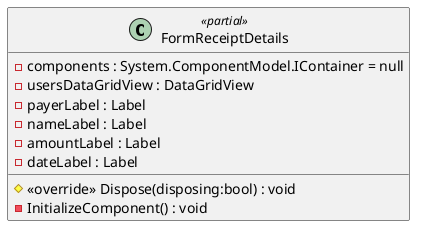 @startuml
class FormReceiptDetails <<partial>> {
    - components : System.ComponentModel.IContainer = null
    # <<override>> Dispose(disposing:bool) : void
    - InitializeComponent() : void
    - usersDataGridView : DataGridView
    - payerLabel : Label
    - nameLabel : Label
    - amountLabel : Label
    - dateLabel : Label
}
@enduml
